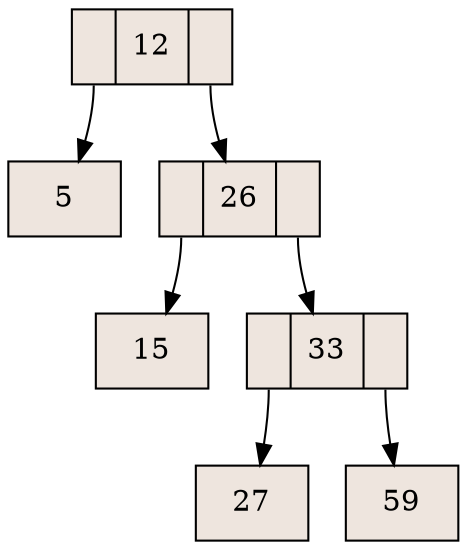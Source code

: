 digraph grafica{
rankdir=TB;
node [shape = record, style=filled, fillcolor=seashell2];
nodo12 [ label ="<C0>|12|<C1>"];
nodo5 [ label ="5"];
nodo12:C0->nodo5
nodo26 [ label ="<C0>|26|<C1>"];
nodo15 [ label ="15"];
nodo26:C0->nodo15
nodo33 [ label ="<C0>|33|<C1>"];
nodo27 [ label ="27"];
nodo33:C0->nodo27
nodo59 [ label ="59"];
nodo33:C1->nodo59
nodo26:C1->nodo33
nodo12:C1->nodo26
}
